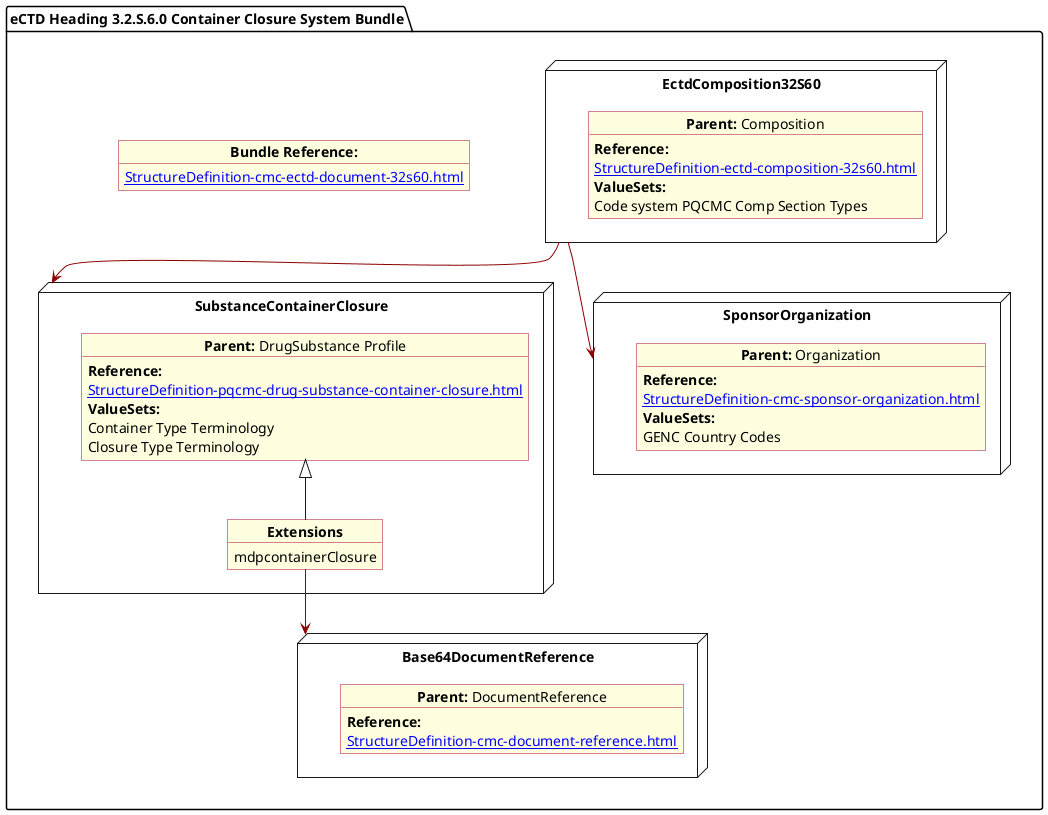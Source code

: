 @startuml SubstanceContainer
allowmixing
'Mixed model of use case and object
skinparam svgDimensionStyle false
skinparam ObjectBackgroundColor LightYellow
skinparam ObjectBorderColor #A80036
skinparam activityDiamondBorderColor #A80036
skinparam activityDiamondBackgroundColor lawnGreen
skinparam ClassBorderThickness 4

package "eCTD Heading 3.2.S.6.0 Container Closure System Bundle" as NODES {

object "**Bundle Reference:**" as objbun {
              [[StructureDefinition-cmc-ectd-document-32s60.html]]
    }  

  node "EctdComposition32S60" as N1 { 
      object "**Parent:** Composition" as obj1 {
        **Reference:**
      [[StructureDefinition-ectd-composition-32s60.html]]
      **ValueSets:**
  Code system PQCMC Comp Section Types
    }   
}
node "SubstanceContainerClosure" as N21 { 
      object "**Parent:** DrugSubstance Profile" as obj22 {
          **Reference:**
      [[StructureDefinition-pqcmc-drug-substance-container-closure.html]]
        **ValueSets:**
        Container Type Terminology
        Closure Type Terminology
    }
    object "**Extensions**" as objEx {
        mdpcontainerClosure
    }
obj22 <|-- objEx  
}
node "Base64DocumentReference" as NB64 { 
      object "**Parent:** DocumentReference"  as obj64 {  
       **Reference:**
      [[StructureDefinition-cmc-document-reference.html]] 
    }   
}
node "SponsorOrganization" as NSO { 
      object "**Parent:** Organization" as objAu {
        **Reference:**
      [[StructureDefinition-cmc-sponsor-organization.html]]
        **ValueSets:**
        GENC Country Codes
    }
}
}

N1 -[#darkred]-> N21
N1 -[#darkred]-> NSO
objEx -[#darkred]-> NB64 
@enduml